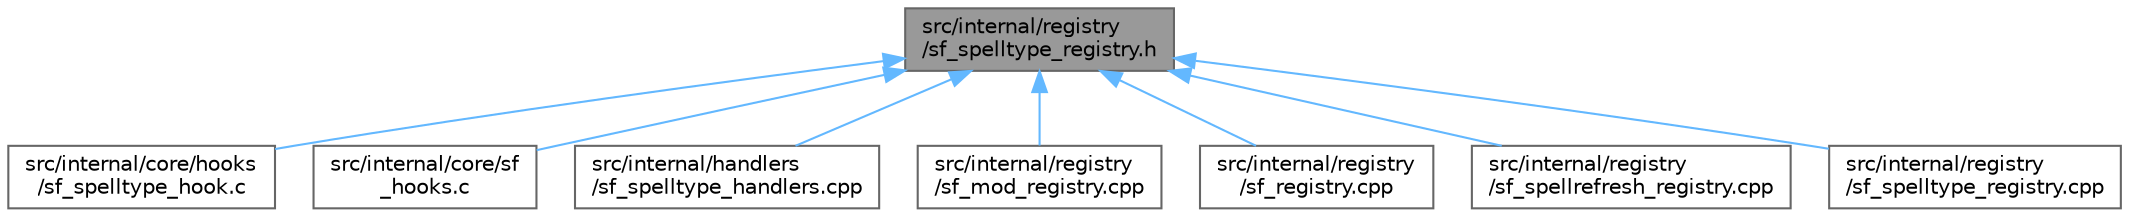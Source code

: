digraph "src/internal/registry/sf_spelltype_registry.h"
{
 // LATEX_PDF_SIZE
  bgcolor="transparent";
  edge [fontname=Helvetica,fontsize=10,labelfontname=Helvetica,labelfontsize=10];
  node [fontname=Helvetica,fontsize=10,shape=box,height=0.2,width=0.4];
  Node1 [id="Node000001",label="src/internal/registry\l/sf_spelltype_registry.h",height=0.2,width=0.4,color="gray40", fillcolor="grey60", style="filled", fontcolor="black",tooltip=" "];
  Node1 -> Node2 [id="edge1_Node000001_Node000002",dir="back",color="steelblue1",style="solid",tooltip=" "];
  Node2 [id="Node000002",label="src/internal/core/hooks\l/sf_spelltype_hook.c",height=0.2,width=0.4,color="grey40", fillcolor="white", style="filled",URL="$sf__spelltype__hook_8c.html",tooltip=" "];
  Node1 -> Node3 [id="edge2_Node000001_Node000003",dir="back",color="steelblue1",style="solid",tooltip=" "];
  Node3 [id="Node000003",label="src/internal/core/sf\l_hooks.c",height=0.2,width=0.4,color="grey40", fillcolor="white", style="filled",URL="$sf__hooks_8c.html",tooltip=" "];
  Node1 -> Node4 [id="edge3_Node000001_Node000004",dir="back",color="steelblue1",style="solid",tooltip=" "];
  Node4 [id="Node000004",label="src/internal/handlers\l/sf_spelltype_handlers.cpp",height=0.2,width=0.4,color="grey40", fillcolor="white", style="filled",URL="$sf__spelltype__handlers_8cpp.html",tooltip=" "];
  Node1 -> Node5 [id="edge4_Node000001_Node000005",dir="back",color="steelblue1",style="solid",tooltip=" "];
  Node5 [id="Node000005",label="src/internal/registry\l/sf_mod_registry.cpp",height=0.2,width=0.4,color="grey40", fillcolor="white", style="filled",URL="$sf__mod__registry_8cpp.html",tooltip=" "];
  Node1 -> Node6 [id="edge5_Node000001_Node000006",dir="back",color="steelblue1",style="solid",tooltip=" "];
  Node6 [id="Node000006",label="src/internal/registry\l/sf_registry.cpp",height=0.2,width=0.4,color="grey40", fillcolor="white", style="filled",URL="$sf__registry_8cpp.html",tooltip=" "];
  Node1 -> Node7 [id="edge6_Node000001_Node000007",dir="back",color="steelblue1",style="solid",tooltip=" "];
  Node7 [id="Node000007",label="src/internal/registry\l/sf_spellrefresh_registry.cpp",height=0.2,width=0.4,color="grey40", fillcolor="white", style="filled",URL="$sf__spellrefresh__registry_8cpp.html",tooltip=" "];
  Node1 -> Node8 [id="edge7_Node000001_Node000008",dir="back",color="steelblue1",style="solid",tooltip=" "];
  Node8 [id="Node000008",label="src/internal/registry\l/sf_spelltype_registry.cpp",height=0.2,width=0.4,color="grey40", fillcolor="white", style="filled",URL="$sf__spelltype__registry_8cpp.html",tooltip=" "];
}
